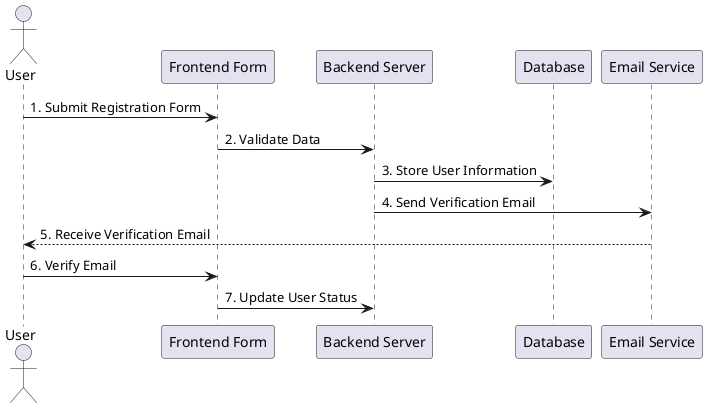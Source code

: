 @startuml User Registration

actor User as user
participant "Frontend Form" as form
participant "Backend Server" as backend
participant "Database" as db
participant "Email Service" as email

user -> form : 1. Submit Registration Form
form -> backend : 2. Validate Data
backend -> db : 3. Store User Information
backend -> email : 4. Send Verification Email
email --> user : 5. Receive Verification Email
user -> form : 6. Verify Email
form -> backend : 7. Update User Status

@enduml